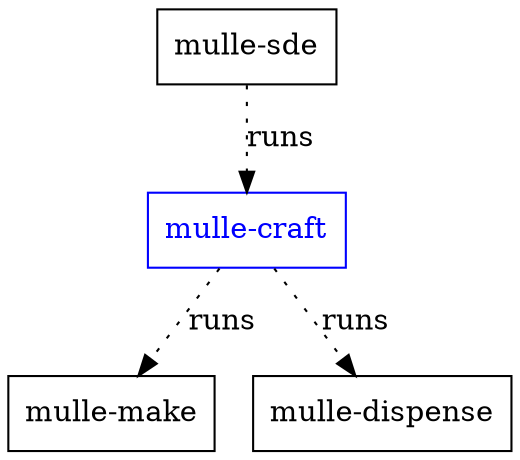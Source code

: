 digraph G {
    graph [rankdir = TD];

    node[shape=record];

    "mulle-sde"   -> "mulle-craft"       [ label="runs", style="dotted"]
    "mulle-craft" -> "mulle-make"        [ label="runs", style="dotted"]
    "mulle-craft" -> "mulle-dispense"    [ label="runs", style="dotted"]
    "mulle-craft"                        [ color="blue", fontcolor="blue"]
}
